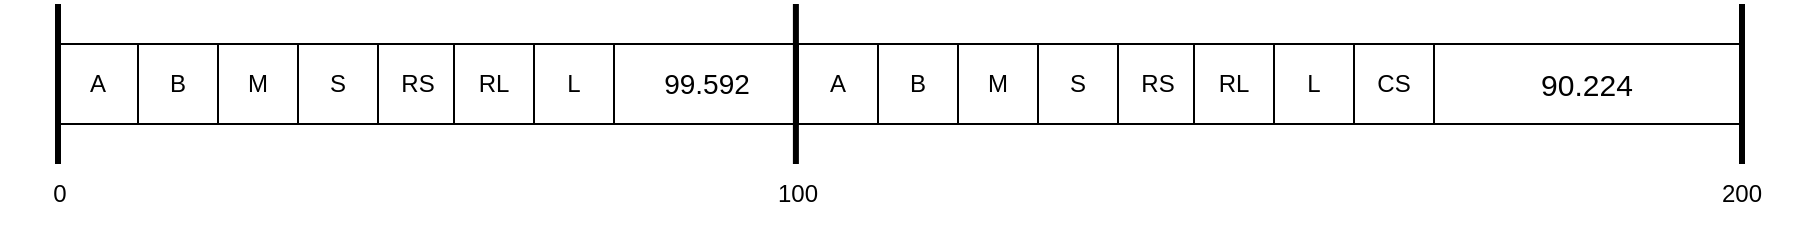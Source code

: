 <mxfile version="15.8.3" type="device"><diagram id="0-p9OxanNakZbNzmGNpJ" name="Page-1"><mxGraphModel dx="1209" dy="627" grid="1" gridSize="10" guides="1" tooltips="1" connect="1" arrows="1" fold="1" page="1" pageScale="1" pageWidth="850" pageHeight="1100" math="0" shadow="0"><root><mxCell id="0"/><mxCell id="1" parent="0"/><mxCell id="i9zEavQtKPm1DdgbwSPk-5" value="B" style="rounded=0;whiteSpace=wrap;html=1;" parent="1" vertex="1"><mxGeometry x="309" y="320" width="40" height="40" as="geometry"/></mxCell><mxCell id="i9zEavQtKPm1DdgbwSPk-7" value="A" style="rounded=0;whiteSpace=wrap;html=1;" parent="1" vertex="1"><mxGeometry x="269" y="320" width="40" height="40" as="geometry"/></mxCell><mxCell id="i9zEavQtKPm1DdgbwSPk-14" value="100" style="text;html=1;strokeColor=none;fillColor=none;align=center;verticalAlign=middle;whiteSpace=wrap;rounded=0;" parent="1" vertex="1"><mxGeometry x="609" y="380" width="60" height="30" as="geometry"/></mxCell><mxCell id="i9zEavQtKPm1DdgbwSPk-16" value="200" style="text;html=1;strokeColor=none;fillColor=none;align=center;verticalAlign=middle;whiteSpace=wrap;rounded=0;" parent="1" vertex="1"><mxGeometry x="1081" y="380" width="60" height="30" as="geometry"/></mxCell><mxCell id="i9zEavQtKPm1DdgbwSPk-18" value="" style="endArrow=none;html=1;rounded=0;strokeWidth=3;strokeColor=default;" parent="1" edge="1"><mxGeometry width="50" height="50" relative="1" as="geometry"><mxPoint x="269" y="300" as="sourcePoint"/><mxPoint x="269" y="380" as="targetPoint"/></mxGeometry></mxCell><mxCell id="i9zEavQtKPm1DdgbwSPk-17" value="" style="endArrow=none;html=1;rounded=0;strokeWidth=3;strokeColor=default;" parent="1" edge="1"><mxGeometry width="50" height="50" relative="1" as="geometry"><mxPoint x="1111" y="300" as="sourcePoint"/><mxPoint x="1111" y="380" as="targetPoint"/></mxGeometry></mxCell><mxCell id="i9zEavQtKPm1DdgbwSPk-19" value="0" style="text;html=1;strokeColor=none;fillColor=none;align=center;verticalAlign=middle;whiteSpace=wrap;rounded=0;" parent="1" vertex="1"><mxGeometry x="240" y="380" width="60" height="30" as="geometry"/></mxCell><mxCell id="i9zEavQtKPm1DdgbwSPk-21" value="M" style="rounded=0;whiteSpace=wrap;html=1;" parent="1" vertex="1"><mxGeometry x="349" y="320" width="40" height="40" as="geometry"/></mxCell><mxCell id="m5rLVfeTJ8ZVkZVHqS4Z-1" value="S" style="rounded=0;whiteSpace=wrap;html=1;" parent="1" vertex="1"><mxGeometry x="389" y="320" width="40" height="40" as="geometry"/></mxCell><mxCell id="m5rLVfeTJ8ZVkZVHqS4Z-2" value="RS" style="rounded=0;whiteSpace=wrap;html=1;" parent="1" vertex="1"><mxGeometry x="429" y="320" width="40" height="40" as="geometry"/></mxCell><mxCell id="m5rLVfeTJ8ZVkZVHqS4Z-3" value="RL" style="rounded=0;whiteSpace=wrap;html=1;" parent="1" vertex="1"><mxGeometry x="467" y="320" width="40" height="40" as="geometry"/></mxCell><mxCell id="m5rLVfeTJ8ZVkZVHqS4Z-5" value="&lt;font style=&quot;font-size: 14px&quot;&gt;99.592&lt;/font&gt;" style="rounded=0;whiteSpace=wrap;html=1;" parent="1" vertex="1"><mxGeometry x="547" y="320" width="93" height="40" as="geometry"/></mxCell><mxCell id="m5rLVfeTJ8ZVkZVHqS4Z-11" value="L" style="rounded=0;whiteSpace=wrap;html=1;" parent="1" vertex="1"><mxGeometry x="507" y="320" width="40" height="40" as="geometry"/></mxCell><mxCell id="m5rLVfeTJ8ZVkZVHqS4Z-26" value="B" style="rounded=0;whiteSpace=wrap;html=1;" parent="1" vertex="1"><mxGeometry x="679" y="320" width="40" height="40" as="geometry"/></mxCell><mxCell id="m5rLVfeTJ8ZVkZVHqS4Z-27" value="A" style="rounded=0;whiteSpace=wrap;html=1;" parent="1" vertex="1"><mxGeometry x="639" y="320" width="40" height="40" as="geometry"/></mxCell><mxCell id="m5rLVfeTJ8ZVkZVHqS4Z-28" value="M" style="rounded=0;whiteSpace=wrap;html=1;" parent="1" vertex="1"><mxGeometry x="719" y="320" width="40" height="40" as="geometry"/></mxCell><mxCell id="m5rLVfeTJ8ZVkZVHqS4Z-29" value="S" style="rounded=0;whiteSpace=wrap;html=1;" parent="1" vertex="1"><mxGeometry x="759" y="320" width="40" height="40" as="geometry"/></mxCell><mxCell id="m5rLVfeTJ8ZVkZVHqS4Z-30" value="RS" style="rounded=0;whiteSpace=wrap;html=1;" parent="1" vertex="1"><mxGeometry x="799" y="320" width="40" height="40" as="geometry"/></mxCell><mxCell id="m5rLVfeTJ8ZVkZVHqS4Z-31" value="RL" style="rounded=0;whiteSpace=wrap;html=1;" parent="1" vertex="1"><mxGeometry x="837" y="320" width="40" height="40" as="geometry"/></mxCell><mxCell id="m5rLVfeTJ8ZVkZVHqS4Z-32" value="&lt;font style=&quot;font-size: 15px&quot;&gt;90.224&lt;/font&gt;" style="rounded=0;whiteSpace=wrap;html=1;" parent="1" vertex="1"><mxGeometry x="957" y="320" width="153" height="40" as="geometry"/></mxCell><mxCell id="m5rLVfeTJ8ZVkZVHqS4Z-33" value="CS" style="rounded=0;whiteSpace=wrap;html=1;" parent="1" vertex="1"><mxGeometry x="917" y="320" width="40" height="40" as="geometry"/></mxCell><mxCell id="m5rLVfeTJ8ZVkZVHqS4Z-34" value="L" style="rounded=0;whiteSpace=wrap;html=1;" parent="1" vertex="1"><mxGeometry x="877" y="320" width="40" height="40" as="geometry"/></mxCell><mxCell id="i9zEavQtKPm1DdgbwSPk-10" value="" style="endArrow=none;html=1;rounded=0;strokeWidth=3;strokeColor=default;" parent="1" edge="1"><mxGeometry width="50" height="50" relative="1" as="geometry"><mxPoint x="637.95" y="300" as="sourcePoint"/><mxPoint x="637.95" y="380" as="targetPoint"/></mxGeometry></mxCell></root></mxGraphModel></diagram></mxfile>
